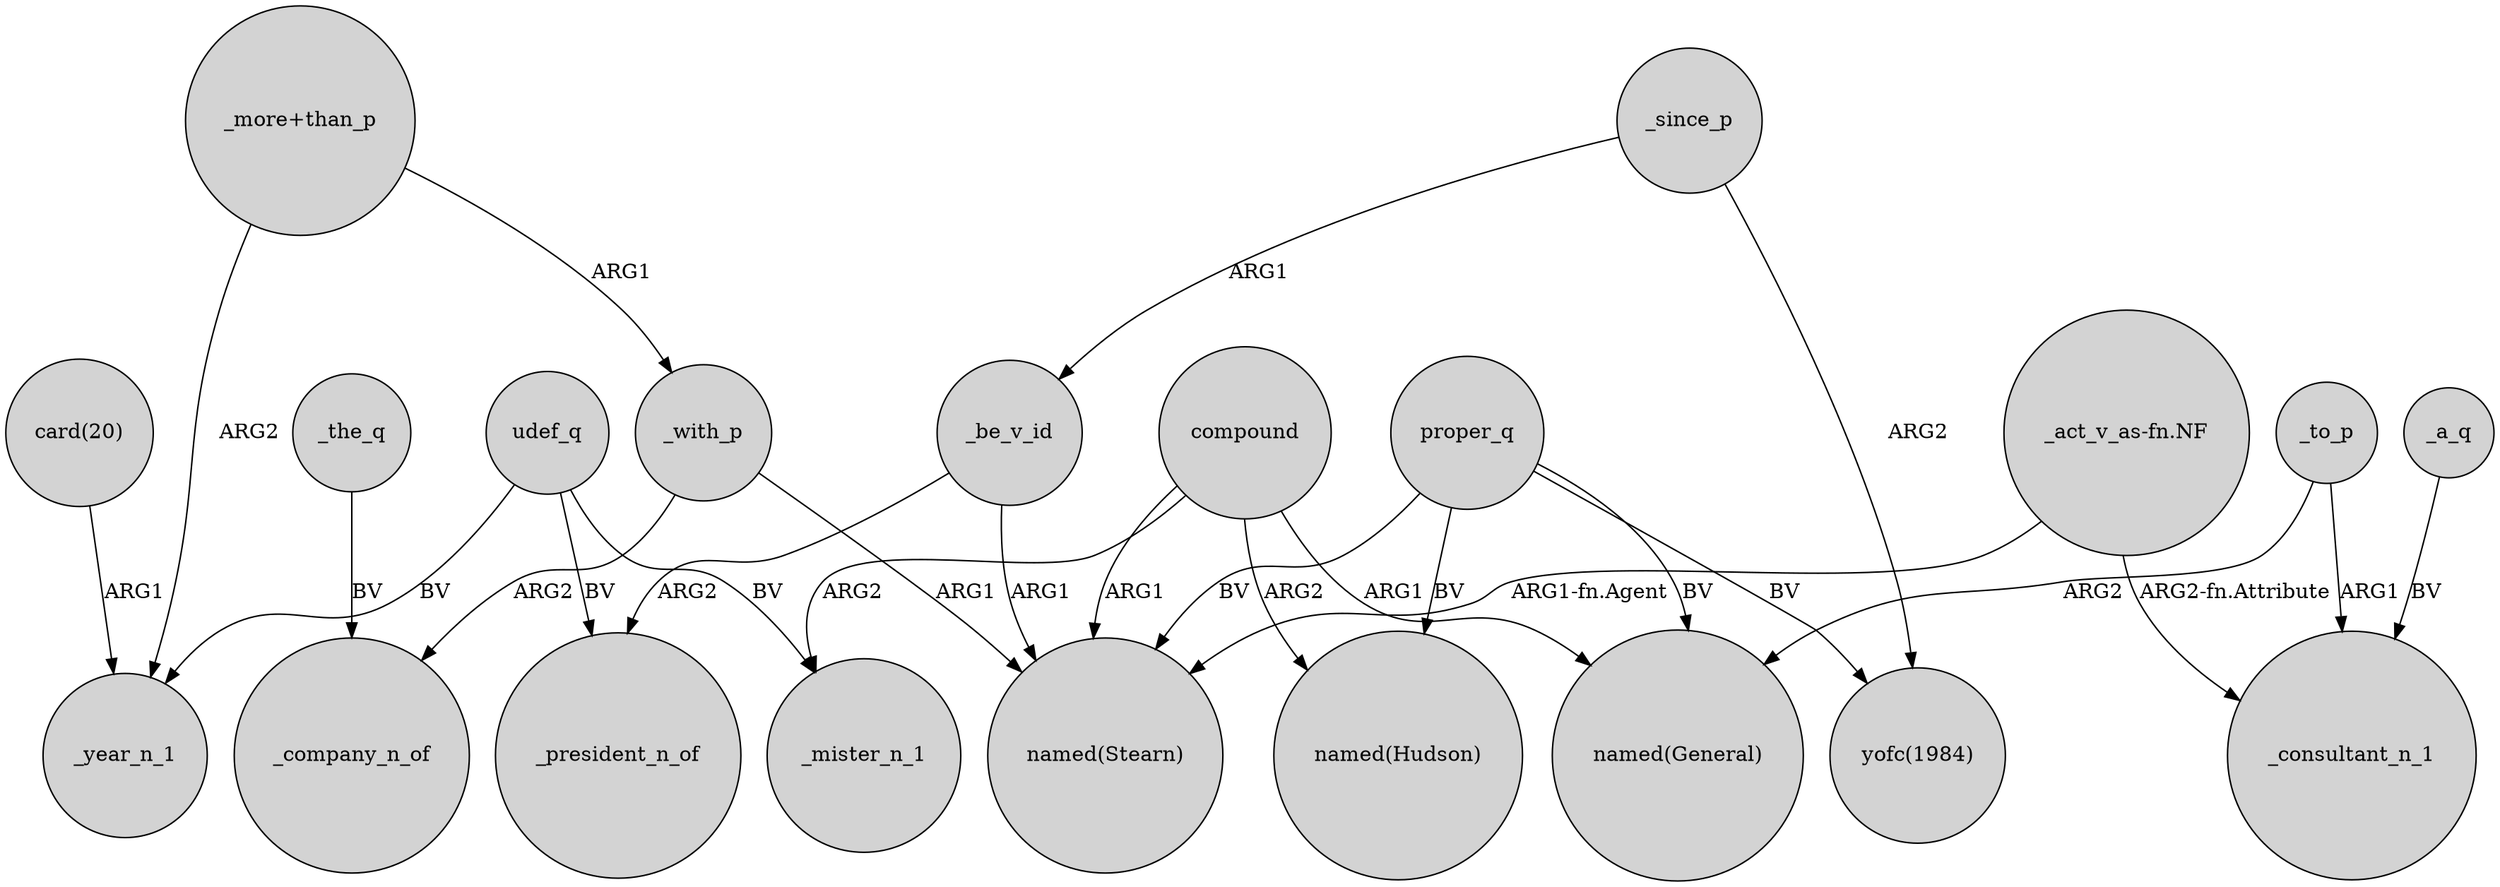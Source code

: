 digraph {
	node [shape=circle style=filled]
	"_more+than_p" -> _year_n_1 [label=ARG2]
	compound -> "named(General)" [label=ARG1]
	_since_p -> "yofc(1984)" [label=ARG2]
	_be_v_id -> _president_n_of [label=ARG2]
	compound -> "named(Hudson)" [label=ARG2]
	_be_v_id -> "named(Stearn)" [label=ARG1]
	compound -> _mister_n_1 [label=ARG2]
	proper_q -> "named(Stearn)" [label=BV]
	"_act_v_as-fn.NF" -> "named(Stearn)" [label="ARG1-fn.Agent"]
	proper_q -> "named(General)" [label=BV]
	udef_q -> _mister_n_1 [label=BV]
	compound -> "named(Stearn)" [label=ARG1]
	_to_p -> _consultant_n_1 [label=ARG1]
	"_more+than_p" -> _with_p [label=ARG1]
	proper_q -> "yofc(1984)" [label=BV]
	_the_q -> _company_n_of [label=BV]
	_to_p -> "named(General)" [label=ARG2]
	udef_q -> _president_n_of [label=BV]
	_a_q -> _consultant_n_1 [label=BV]
	_with_p -> _company_n_of [label=ARG2]
	"_act_v_as-fn.NF" -> _consultant_n_1 [label="ARG2-fn.Attribute"]
	_since_p -> _be_v_id [label=ARG1]
	"card(20)" -> _year_n_1 [label=ARG1]
	proper_q -> "named(Hudson)" [label=BV]
	udef_q -> _year_n_1 [label=BV]
	_with_p -> "named(Stearn)" [label=ARG1]
}

